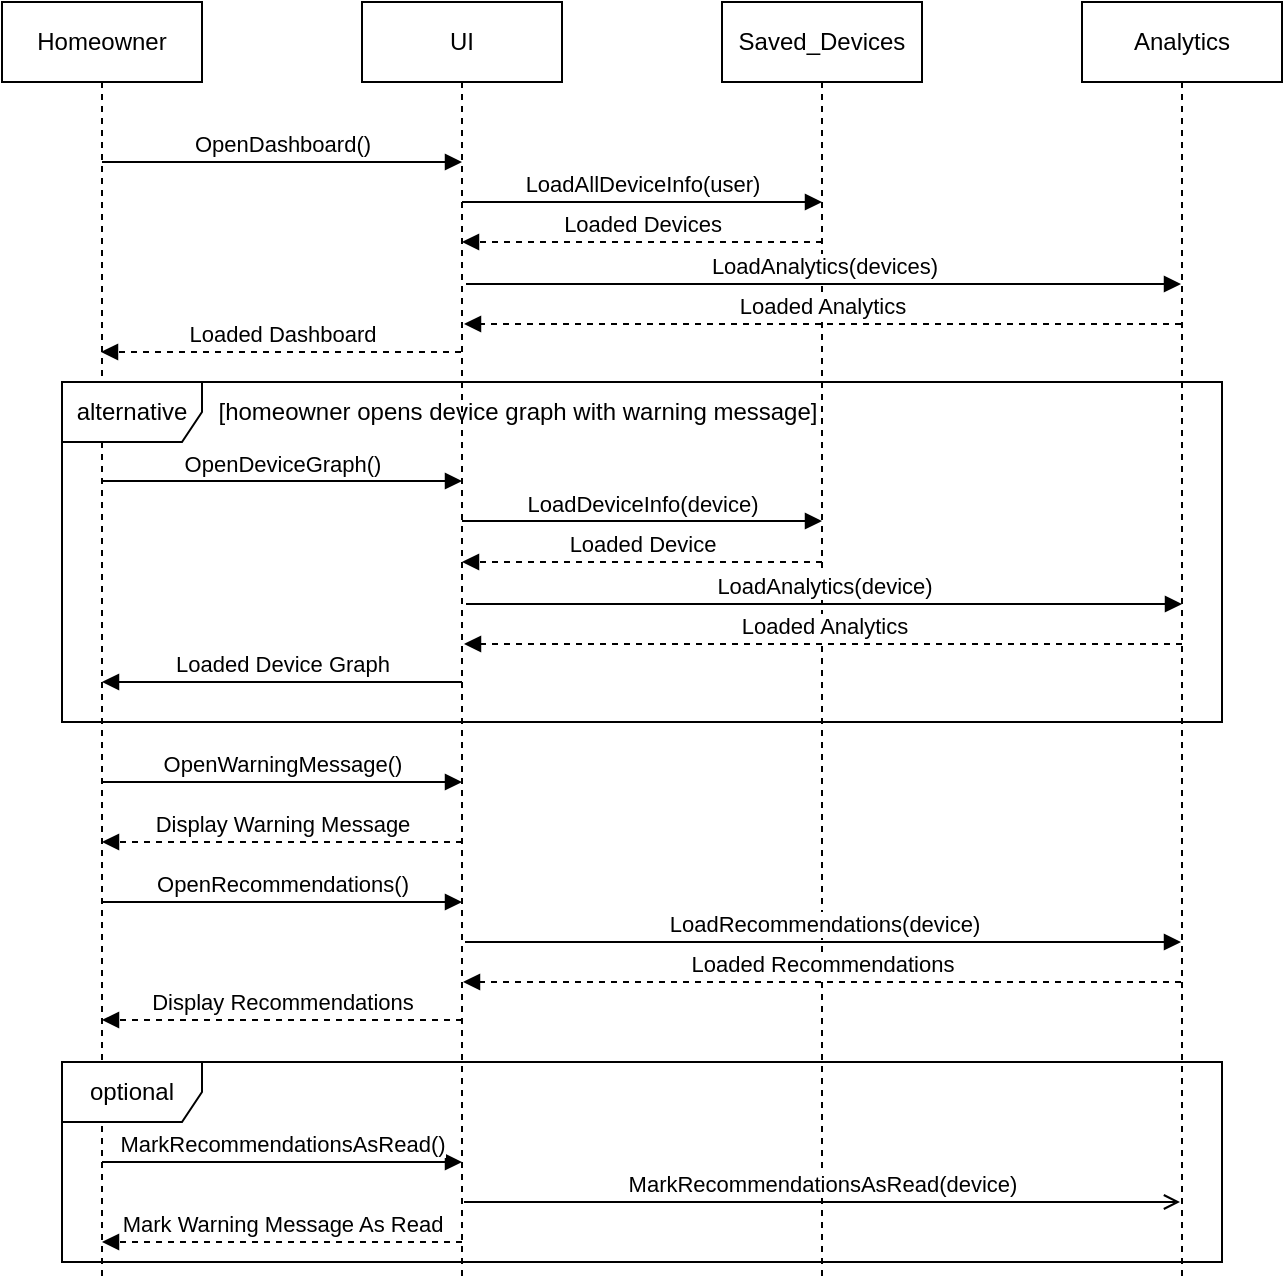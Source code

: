 <mxfile version="21.8.2" type="github">
  <diagram name="Page-1" id="2YBvvXClWsGukQMizWep">
    <mxGraphModel dx="1434" dy="750" grid="1" gridSize="10" guides="1" tooltips="1" connect="1" arrows="1" fold="1" page="1" pageScale="1" pageWidth="850" pageHeight="1100" math="0" shadow="0">
      <root>
        <mxCell id="0" />
        <mxCell id="1" parent="0" />
        <mxCell id="aM9ryv3xv72pqoxQDRHE-1" value="Homeowner" style="shape=umlLifeline;perimeter=lifelinePerimeter;whiteSpace=wrap;html=1;container=0;dropTarget=0;collapsible=0;recursiveResize=0;outlineConnect=0;portConstraint=eastwest;newEdgeStyle={&quot;edgeStyle&quot;:&quot;elbowEdgeStyle&quot;,&quot;elbow&quot;:&quot;vertical&quot;,&quot;curved&quot;:0,&quot;rounded&quot;:0};" parent="1" vertex="1">
          <mxGeometry x="40" y="40" width="100" height="640" as="geometry" />
        </mxCell>
        <mxCell id="aM9ryv3xv72pqoxQDRHE-5" value="UI" style="shape=umlLifeline;perimeter=lifelinePerimeter;whiteSpace=wrap;html=1;container=0;dropTarget=0;collapsible=0;recursiveResize=0;outlineConnect=0;portConstraint=eastwest;newEdgeStyle={&quot;edgeStyle&quot;:&quot;elbowEdgeStyle&quot;,&quot;elbow&quot;:&quot;vertical&quot;,&quot;curved&quot;:0,&quot;rounded&quot;:0};" parent="1" vertex="1">
          <mxGeometry x="220" y="40" width="100" height="640" as="geometry" />
        </mxCell>
        <mxCell id="aM9ryv3xv72pqoxQDRHE-7" value="OpenDashboard()" style="html=1;verticalAlign=bottom;endArrow=block;edgeStyle=elbowEdgeStyle;elbow=vertical;curved=0;rounded=0;" parent="1" source="aM9ryv3xv72pqoxQDRHE-1" edge="1">
          <mxGeometry relative="1" as="geometry">
            <mxPoint x="95" y="120" as="sourcePoint" />
            <Array as="points">
              <mxPoint x="180" y="120" />
            </Array>
            <mxPoint x="270" y="120" as="targetPoint" />
          </mxGeometry>
        </mxCell>
        <mxCell id="aM9ryv3xv72pqoxQDRHE-9" value="Loaded Dashboard" style="html=1;verticalAlign=bottom;endArrow=block;edgeStyle=elbowEdgeStyle;elbow=vertical;curved=0;rounded=0;dashed=1;" parent="1" edge="1">
          <mxGeometry relative="1" as="geometry">
            <mxPoint x="269.5" y="215" as="sourcePoint" />
            <Array as="points">
              <mxPoint x="190" y="215" />
            </Array>
            <mxPoint x="89.5" y="215" as="targetPoint" />
          </mxGeometry>
        </mxCell>
        <mxCell id="8fsABqZ9mkiLqo2HBE2c-2" value="Saved_Devices" style="shape=umlLifeline;perimeter=lifelinePerimeter;whiteSpace=wrap;html=1;container=0;dropTarget=0;collapsible=0;recursiveResize=0;outlineConnect=0;portConstraint=eastwest;newEdgeStyle={&quot;edgeStyle&quot;:&quot;elbowEdgeStyle&quot;,&quot;elbow&quot;:&quot;vertical&quot;,&quot;curved&quot;:0,&quot;rounded&quot;:0};" parent="1" vertex="1">
          <mxGeometry x="400" y="40" width="100" height="640" as="geometry" />
        </mxCell>
        <mxCell id="8fsABqZ9mkiLqo2HBE2c-4" value="Analytics" style="shape=umlLifeline;perimeter=lifelinePerimeter;whiteSpace=wrap;html=1;container=0;dropTarget=0;collapsible=0;recursiveResize=0;outlineConnect=0;portConstraint=eastwest;newEdgeStyle={&quot;edgeStyle&quot;:&quot;elbowEdgeStyle&quot;,&quot;elbow&quot;:&quot;vertical&quot;,&quot;curved&quot;:0,&quot;rounded&quot;:0};" parent="1" vertex="1">
          <mxGeometry x="580" y="40" width="100" height="640" as="geometry" />
        </mxCell>
        <mxCell id="8fsABqZ9mkiLqo2HBE2c-6" value="LoadAllDeviceInfo(user)" style="html=1;verticalAlign=bottom;endArrow=block;edgeStyle=elbowEdgeStyle;elbow=vertical;curved=0;rounded=0;" parent="1" edge="1">
          <mxGeometry relative="1" as="geometry">
            <mxPoint x="270" y="140" as="sourcePoint" />
            <Array as="points">
              <mxPoint x="361" y="140" />
            </Array>
            <mxPoint x="450" y="140" as="targetPoint" />
          </mxGeometry>
        </mxCell>
        <mxCell id="8fsABqZ9mkiLqo2HBE2c-8" value="Loaded Devices" style="html=1;verticalAlign=bottom;endArrow=block;edgeStyle=elbowEdgeStyle;elbow=vertical;curved=0;rounded=0;dashed=1;" parent="1" edge="1">
          <mxGeometry relative="1" as="geometry">
            <mxPoint x="450" y="160" as="sourcePoint" />
            <Array as="points">
              <mxPoint x="370.5" y="160" />
            </Array>
            <mxPoint x="270" y="160" as="targetPoint" />
          </mxGeometry>
        </mxCell>
        <mxCell id="8fsABqZ9mkiLqo2HBE2c-9" value="LoadAnalytics(devices)" style="html=1;verticalAlign=bottom;endArrow=block;edgeStyle=elbowEdgeStyle;elbow=vertical;curved=0;rounded=0;" parent="1" target="8fsABqZ9mkiLqo2HBE2c-4" edge="1">
          <mxGeometry relative="1" as="geometry">
            <mxPoint x="272" y="181" as="sourcePoint" />
            <Array as="points">
              <mxPoint x="363" y="181" />
            </Array>
            <mxPoint x="452" y="181" as="targetPoint" />
          </mxGeometry>
        </mxCell>
        <mxCell id="8fsABqZ9mkiLqo2HBE2c-10" value="Loaded Analytics" style="html=1;verticalAlign=bottom;endArrow=block;edgeStyle=elbowEdgeStyle;elbow=vertical;curved=0;rounded=0;dashed=1;" parent="1" source="8fsABqZ9mkiLqo2HBE2c-4" edge="1">
          <mxGeometry relative="1" as="geometry">
            <mxPoint x="451" y="201" as="sourcePoint" />
            <Array as="points">
              <mxPoint x="371.5" y="201" />
            </Array>
            <mxPoint x="271" y="201" as="targetPoint" />
          </mxGeometry>
        </mxCell>
        <mxCell id="8fsABqZ9mkiLqo2HBE2c-11" value="alternative" style="shape=umlFrame;whiteSpace=wrap;html=1;pointerEvents=0;width=70;height=30;" parent="1" vertex="1">
          <mxGeometry x="70" y="230" width="580" height="170" as="geometry" />
        </mxCell>
        <mxCell id="8fsABqZ9mkiLqo2HBE2c-12" value="[homeowner opens device graph with warning message]" style="text;html=1;strokeColor=none;fillColor=none;align=center;verticalAlign=middle;whiteSpace=wrap;rounded=0;" parent="1" vertex="1">
          <mxGeometry x="143" y="230" width="310" height="30" as="geometry" />
        </mxCell>
        <mxCell id="8fsABqZ9mkiLqo2HBE2c-14" value="OpenDeviceGraph()" style="html=1;verticalAlign=bottom;endArrow=block;edgeStyle=elbowEdgeStyle;elbow=vertical;curved=0;rounded=0;" parent="1" edge="1">
          <mxGeometry relative="1" as="geometry">
            <mxPoint x="90" y="279.5" as="sourcePoint" />
            <Array as="points">
              <mxPoint x="180" y="279.5" />
            </Array>
            <mxPoint x="270" y="279.5" as="targetPoint" />
          </mxGeometry>
        </mxCell>
        <mxCell id="8fsABqZ9mkiLqo2HBE2c-15" value="LoadDeviceInfo(device)" style="html=1;verticalAlign=bottom;endArrow=block;edgeStyle=elbowEdgeStyle;elbow=vertical;curved=0;rounded=0;" parent="1" edge="1">
          <mxGeometry relative="1" as="geometry">
            <mxPoint x="270" y="299.5" as="sourcePoint" />
            <Array as="points">
              <mxPoint x="361" y="299.5" />
            </Array>
            <mxPoint x="450" y="299.5" as="targetPoint" />
          </mxGeometry>
        </mxCell>
        <mxCell id="8fsABqZ9mkiLqo2HBE2c-16" value="Loaded Device" style="html=1;verticalAlign=bottom;endArrow=block;edgeStyle=elbowEdgeStyle;elbow=vertical;curved=0;rounded=0;dashed=1;" parent="1" edge="1">
          <mxGeometry relative="1" as="geometry">
            <mxPoint x="450" y="320" as="sourcePoint" />
            <Array as="points">
              <mxPoint x="370.5" y="320" />
            </Array>
            <mxPoint x="270" y="320" as="targetPoint" />
          </mxGeometry>
        </mxCell>
        <mxCell id="8fsABqZ9mkiLqo2HBE2c-17" value="LoadAnalytics(device)" style="html=1;verticalAlign=bottom;endArrow=block;edgeStyle=elbowEdgeStyle;elbow=vertical;curved=0;rounded=0;" parent="1" edge="1">
          <mxGeometry relative="1" as="geometry">
            <mxPoint x="272" y="341" as="sourcePoint" />
            <Array as="points">
              <mxPoint x="363" y="341" />
            </Array>
            <mxPoint x="630" y="341" as="targetPoint" />
          </mxGeometry>
        </mxCell>
        <mxCell id="8fsABqZ9mkiLqo2HBE2c-18" value="Loaded Analytics" style="html=1;verticalAlign=bottom;endArrow=block;edgeStyle=elbowEdgeStyle;elbow=vertical;curved=0;rounded=0;dashed=1;" parent="1" edge="1">
          <mxGeometry relative="1" as="geometry">
            <mxPoint x="630" y="361" as="sourcePoint" />
            <Array as="points">
              <mxPoint x="371.5" y="361" />
            </Array>
            <mxPoint x="271" y="361" as="targetPoint" />
          </mxGeometry>
        </mxCell>
        <mxCell id="8fsABqZ9mkiLqo2HBE2c-19" value="Loaded Device Graph" style="html=1;verticalAlign=bottom;endArrow=block;edgeStyle=elbowEdgeStyle;elbow=vertical;curved=0;rounded=0;" parent="1" edge="1">
          <mxGeometry relative="1" as="geometry">
            <mxPoint x="270" y="380" as="sourcePoint" />
            <Array as="points">
              <mxPoint x="190.5" y="380" />
            </Array>
            <mxPoint x="90" y="380" as="targetPoint" />
          </mxGeometry>
        </mxCell>
        <mxCell id="8fsABqZ9mkiLqo2HBE2c-20" value="OpenWarningMessage()" style="html=1;verticalAlign=bottom;endArrow=block;edgeStyle=elbowEdgeStyle;elbow=vertical;curved=0;rounded=0;" parent="1" edge="1">
          <mxGeometry relative="1" as="geometry">
            <mxPoint x="90" y="430" as="sourcePoint" />
            <Array as="points">
              <mxPoint x="180" y="430" />
            </Array>
            <mxPoint x="270" y="430" as="targetPoint" />
          </mxGeometry>
        </mxCell>
        <mxCell id="8fsABqZ9mkiLqo2HBE2c-21" value="Display Warning Message" style="html=1;verticalAlign=bottom;endArrow=block;edgeStyle=elbowEdgeStyle;elbow=vertical;curved=0;rounded=0;dashed=1;" parent="1" edge="1">
          <mxGeometry relative="1" as="geometry">
            <mxPoint x="270" y="460" as="sourcePoint" />
            <Array as="points">
              <mxPoint x="190.5" y="460" />
            </Array>
            <mxPoint x="90" y="460" as="targetPoint" />
          </mxGeometry>
        </mxCell>
        <mxCell id="8fsABqZ9mkiLqo2HBE2c-22" value="OpenRecommendations()" style="html=1;verticalAlign=bottom;endArrow=block;edgeStyle=elbowEdgeStyle;elbow=vertical;curved=0;rounded=0;" parent="1" edge="1">
          <mxGeometry relative="1" as="geometry">
            <mxPoint x="90" y="490" as="sourcePoint" />
            <Array as="points">
              <mxPoint x="180" y="490" />
            </Array>
            <mxPoint x="270" y="490" as="targetPoint" />
          </mxGeometry>
        </mxCell>
        <mxCell id="8fsABqZ9mkiLqo2HBE2c-24" value="LoadRecommendations(device)" style="html=1;verticalAlign=bottom;endArrow=block;edgeStyle=elbowEdgeStyle;elbow=vertical;curved=0;rounded=0;" parent="1" edge="1">
          <mxGeometry relative="1" as="geometry">
            <mxPoint x="271.5" y="510" as="sourcePoint" />
            <Array as="points">
              <mxPoint x="362.5" y="510" />
            </Array>
            <mxPoint x="629.5" y="510" as="targetPoint" />
          </mxGeometry>
        </mxCell>
        <mxCell id="8fsABqZ9mkiLqo2HBE2c-25" value="Loaded Recommendations" style="html=1;verticalAlign=bottom;endArrow=block;edgeStyle=elbowEdgeStyle;elbow=vertical;curved=0;rounded=0;dashed=1;" parent="1" edge="1">
          <mxGeometry relative="1" as="geometry">
            <mxPoint x="629.5" y="530" as="sourcePoint" />
            <Array as="points">
              <mxPoint x="371" y="530" />
            </Array>
            <mxPoint x="270.5" y="530" as="targetPoint" />
          </mxGeometry>
        </mxCell>
        <mxCell id="aMWvDNj8nH-ndxZlrexJ-1" value="Display Recommendations" style="html=1;verticalAlign=bottom;endArrow=block;edgeStyle=elbowEdgeStyle;elbow=vertical;curved=0;rounded=0;dashed=1;" edge="1" parent="1">
          <mxGeometry relative="1" as="geometry">
            <mxPoint x="270" y="549" as="sourcePoint" />
            <Array as="points">
              <mxPoint x="190.5" y="549" />
            </Array>
            <mxPoint x="90" y="549" as="targetPoint" />
          </mxGeometry>
        </mxCell>
        <mxCell id="aMWvDNj8nH-ndxZlrexJ-2" value="optional" style="shape=umlFrame;whiteSpace=wrap;html=1;pointerEvents=0;width=70;height=30;" vertex="1" parent="1">
          <mxGeometry x="70" y="570" width="580" height="100" as="geometry" />
        </mxCell>
        <mxCell id="aMWvDNj8nH-ndxZlrexJ-3" value="MarkRecommendationsAsRead()" style="html=1;verticalAlign=bottom;endArrow=block;edgeStyle=elbowEdgeStyle;elbow=vertical;curved=0;rounded=0;endFill=1;" edge="1" parent="1">
          <mxGeometry relative="1" as="geometry">
            <mxPoint x="90" y="620" as="sourcePoint" />
            <Array as="points">
              <mxPoint x="180" y="620" />
            </Array>
            <mxPoint x="270" y="620" as="targetPoint" />
          </mxGeometry>
        </mxCell>
        <mxCell id="aMWvDNj8nH-ndxZlrexJ-4" value="MarkRecommendationsAsRead(device)" style="html=1;verticalAlign=bottom;endArrow=open;edgeStyle=elbowEdgeStyle;elbow=vertical;curved=0;rounded=0;endFill=0;" edge="1" parent="1">
          <mxGeometry relative="1" as="geometry">
            <mxPoint x="271" y="640" as="sourcePoint" />
            <Array as="points">
              <mxPoint x="362" y="640" />
            </Array>
            <mxPoint x="629" y="640" as="targetPoint" />
          </mxGeometry>
        </mxCell>
        <mxCell id="aMWvDNj8nH-ndxZlrexJ-5" value="Mark Warning Message As Read" style="html=1;verticalAlign=bottom;endArrow=block;edgeStyle=elbowEdgeStyle;elbow=vertical;curved=0;rounded=0;dashed=1;" edge="1" parent="1">
          <mxGeometry relative="1" as="geometry">
            <mxPoint x="270" y="660" as="sourcePoint" />
            <Array as="points">
              <mxPoint x="190.5" y="660" />
            </Array>
            <mxPoint x="90" y="660" as="targetPoint" />
          </mxGeometry>
        </mxCell>
      </root>
    </mxGraphModel>
  </diagram>
</mxfile>
